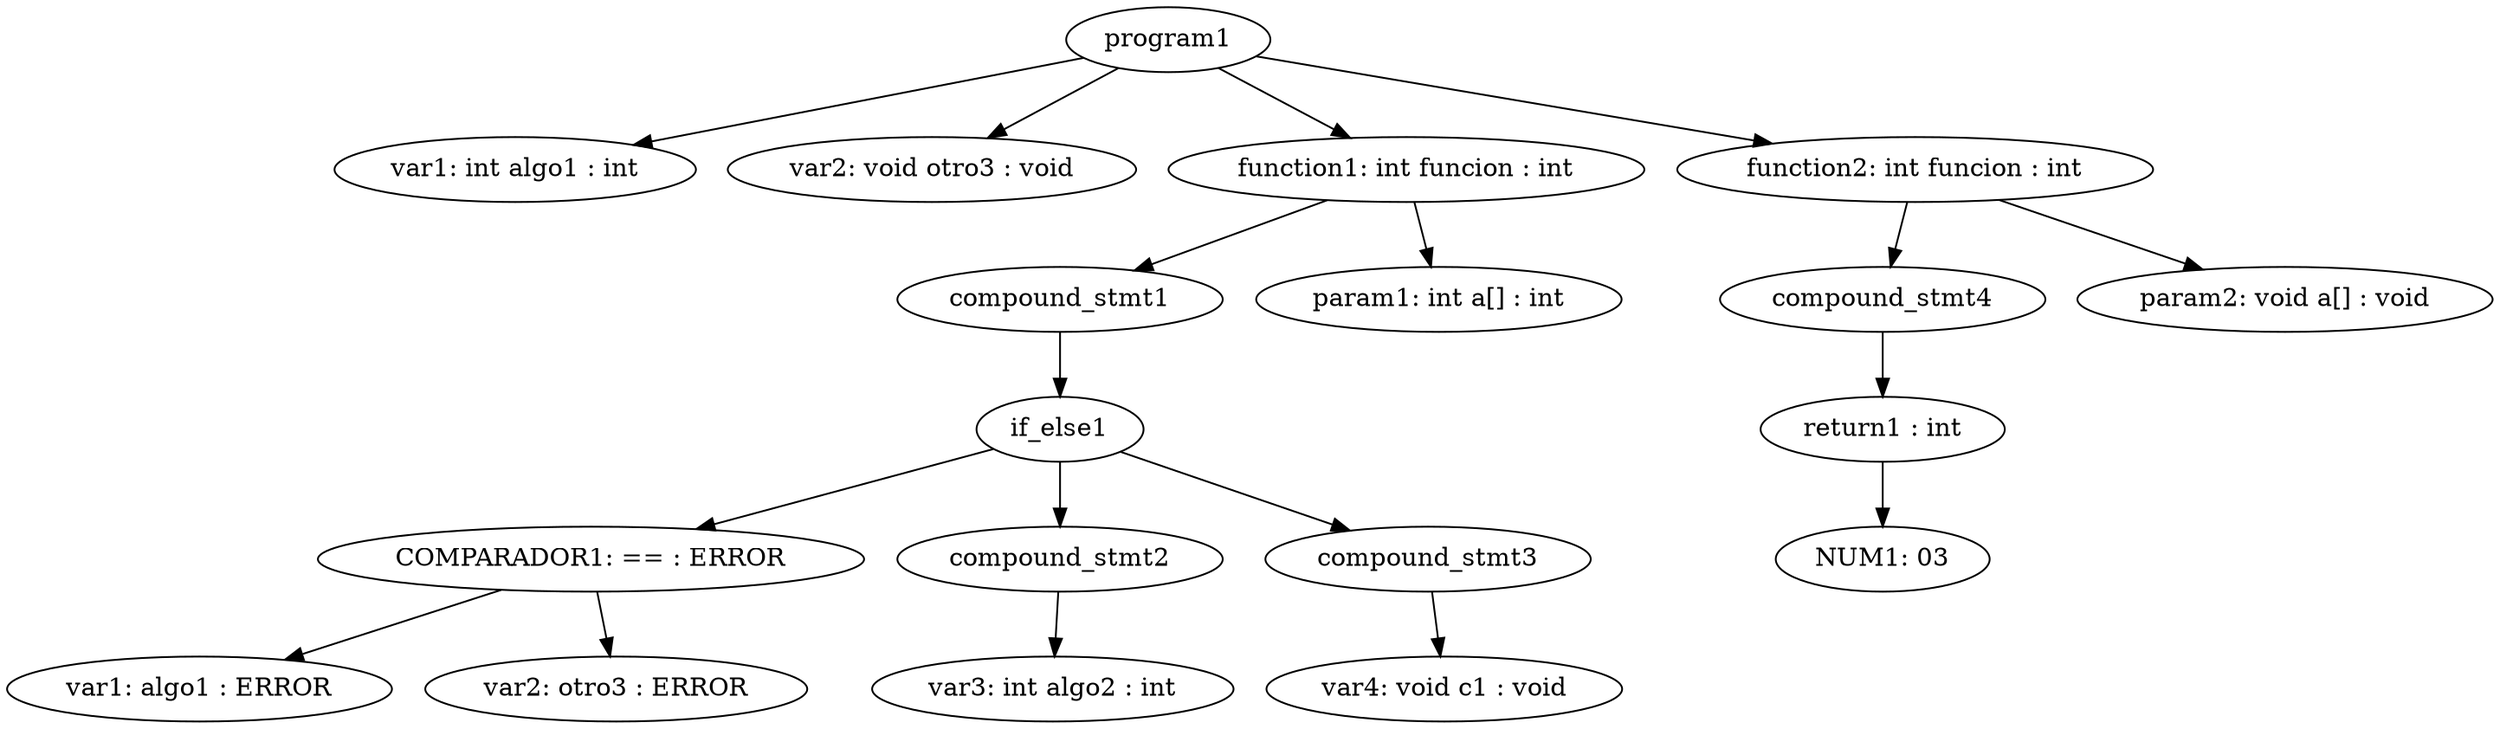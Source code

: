 digraph G {
	"program1" -> "var1: int algo1 : int"
	"program1" -> "var2: void otro3 : void"
	"program1" -> "function1: int funcion : int"
	"function1: int funcion : int" -> "compound_stmt1"
	"compound_stmt1" -> "if_else1"
	"if_else1" -> "COMPARADOR1: == : ERROR"
	"COMPARADOR1: == : ERROR" -> "var1: algo1 : ERROR"
	"COMPARADOR1: == : ERROR" -> "var2: otro3 : ERROR"
	"if_else1" -> "compound_stmt2"
	"compound_stmt2" -> "var3: int algo2 : int"
	"if_else1" -> "compound_stmt3"
	"compound_stmt3" -> "var4: void c1 : void"
	"function1: int funcion : int" -> "param1: int a[] : int"
	"program1" -> "function2: int funcion : int"
	"function2: int funcion : int" -> "compound_stmt4"
	"compound_stmt4" -> "return1 : int"
	"return1 : int" -> "NUM1: 03"
	"function2: int funcion : int" -> "param2: void a[] : void"
}